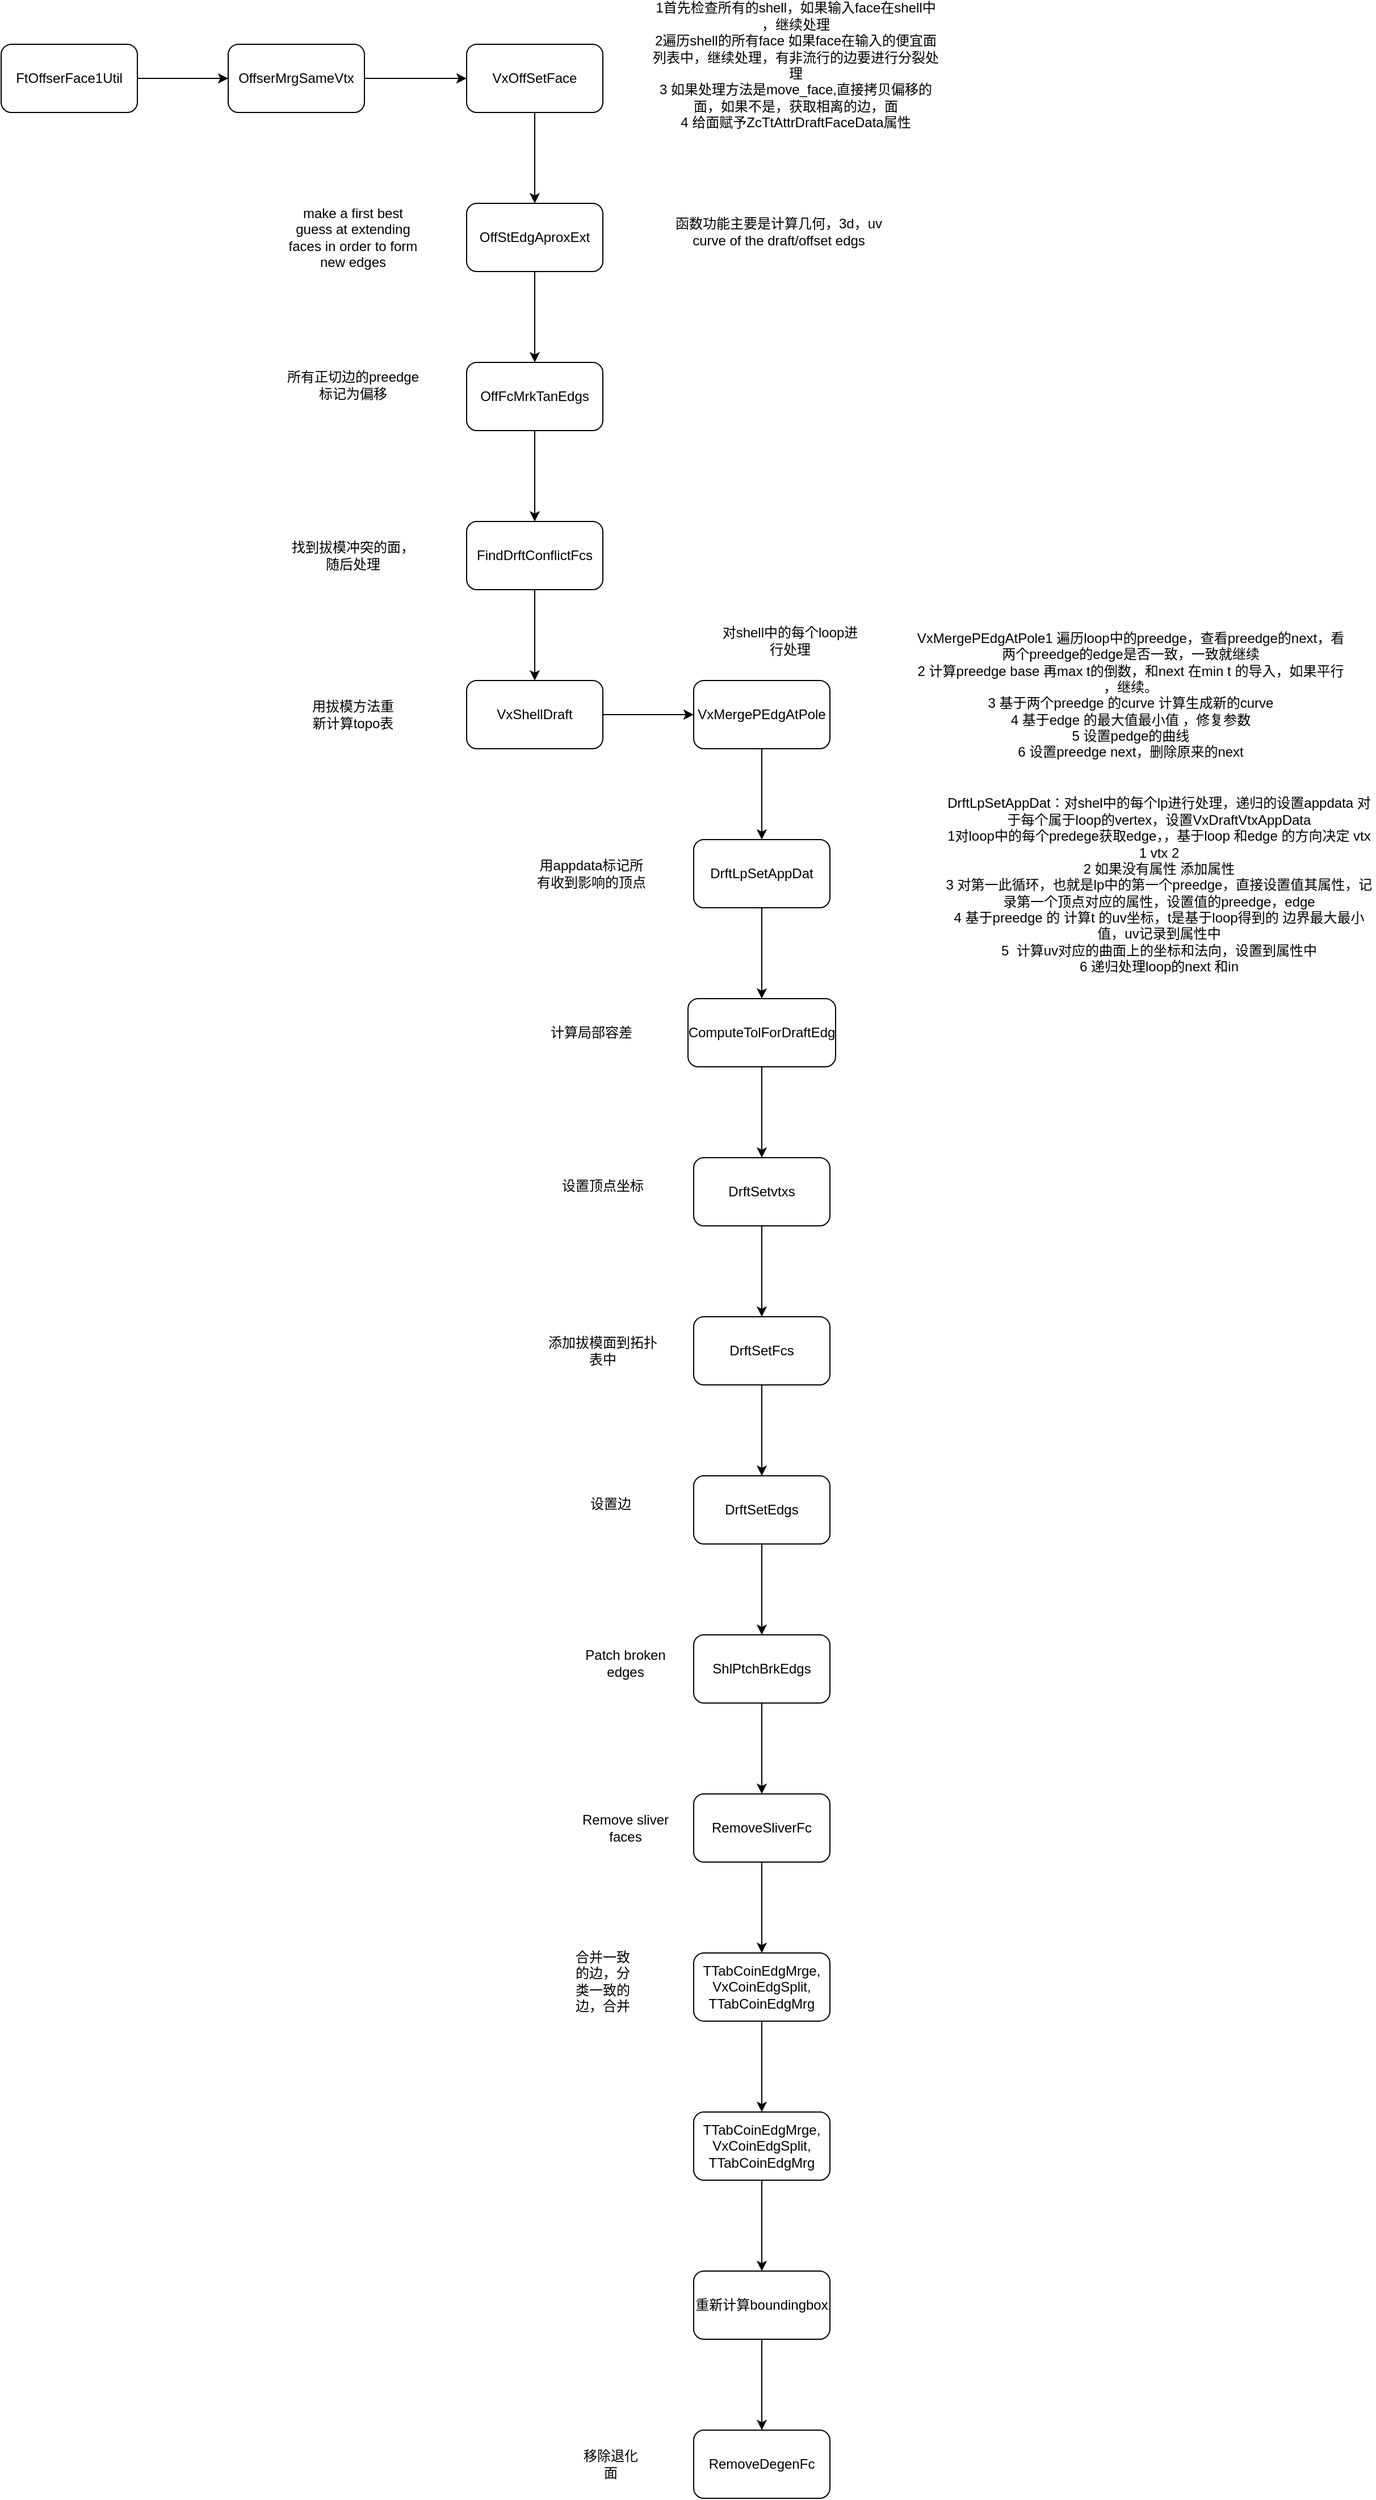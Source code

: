 <mxfile version="24.7.15">
  <diagram name="第 1 页" id="YE1NN4_8z4oJuWLOnsad">
    <mxGraphModel dx="1050" dy="618" grid="1" gridSize="10" guides="1" tooltips="1" connect="1" arrows="1" fold="1" page="1" pageScale="1" pageWidth="827" pageHeight="1169" math="0" shadow="0">
      <root>
        <mxCell id="0" />
        <mxCell id="1" parent="0" />
        <mxCell id="pQGIZ2C4_gywt-hOBK8q-5" value="" style="edgeStyle=orthogonalEdgeStyle;rounded=0;orthogonalLoop=1;jettySize=auto;html=1;" edge="1" parent="1" source="pQGIZ2C4_gywt-hOBK8q-1" target="pQGIZ2C4_gywt-hOBK8q-4">
          <mxGeometry relative="1" as="geometry" />
        </mxCell>
        <mxCell id="pQGIZ2C4_gywt-hOBK8q-1" value="FtOffserFace1Util" style="rounded=1;whiteSpace=wrap;html=1;" vertex="1" parent="1">
          <mxGeometry x="340" y="300" width="120" height="60" as="geometry" />
        </mxCell>
        <mxCell id="pQGIZ2C4_gywt-hOBK8q-7" value="" style="edgeStyle=orthogonalEdgeStyle;rounded=0;orthogonalLoop=1;jettySize=auto;html=1;" edge="1" parent="1" source="pQGIZ2C4_gywt-hOBK8q-4" target="pQGIZ2C4_gywt-hOBK8q-6">
          <mxGeometry relative="1" as="geometry" />
        </mxCell>
        <mxCell id="pQGIZ2C4_gywt-hOBK8q-4" value="OffserMrgSameVtx" style="rounded=1;whiteSpace=wrap;html=1;" vertex="1" parent="1">
          <mxGeometry x="540" y="300" width="120" height="60" as="geometry" />
        </mxCell>
        <mxCell id="pQGIZ2C4_gywt-hOBK8q-9" value="" style="edgeStyle=orthogonalEdgeStyle;rounded=0;orthogonalLoop=1;jettySize=auto;html=1;" edge="1" parent="1" source="pQGIZ2C4_gywt-hOBK8q-6" target="pQGIZ2C4_gywt-hOBK8q-8">
          <mxGeometry relative="1" as="geometry" />
        </mxCell>
        <mxCell id="pQGIZ2C4_gywt-hOBK8q-6" value="VxOffSetFace" style="rounded=1;whiteSpace=wrap;html=1;" vertex="1" parent="1">
          <mxGeometry x="750" y="300" width="120" height="60" as="geometry" />
        </mxCell>
        <mxCell id="pQGIZ2C4_gywt-hOBK8q-15" value="" style="edgeStyle=orthogonalEdgeStyle;rounded=0;orthogonalLoop=1;jettySize=auto;html=1;" edge="1" parent="1" source="pQGIZ2C4_gywt-hOBK8q-8" target="pQGIZ2C4_gywt-hOBK8q-14">
          <mxGeometry relative="1" as="geometry" />
        </mxCell>
        <mxCell id="pQGIZ2C4_gywt-hOBK8q-8" value="OffStEdgAproxExt" style="rounded=1;whiteSpace=wrap;html=1;" vertex="1" parent="1">
          <mxGeometry x="750" y="440" width="120" height="60" as="geometry" />
        </mxCell>
        <mxCell id="pQGIZ2C4_gywt-hOBK8q-11" value="1首先检查所有的shell，如果输入face在shell中 ，继续处理&lt;div&gt;2遍历shell的所有face 如果face在输入的便宜面列表中，继续处理，有非流行的边要进行分裂处理&lt;/div&gt;&lt;div&gt;3 如果处理方法是move_face,直接拷贝偏移的面，如果不是，获取相离的边，面&lt;/div&gt;&lt;div&gt;4 给面赋予ZcTtAttrDraftFaceData属性&lt;/div&gt;&lt;div&gt;&lt;br&gt;&lt;/div&gt;&lt;div&gt;&lt;br&gt;&lt;/div&gt;&lt;div&gt;&lt;br&gt;&lt;/div&gt;" style="text;html=1;align=center;verticalAlign=middle;whiteSpace=wrap;rounded=0;" vertex="1" parent="1">
          <mxGeometry x="910" y="300" width="260" height="80" as="geometry" />
        </mxCell>
        <mxCell id="pQGIZ2C4_gywt-hOBK8q-12" value="make a first best guess at extending faces in order to form new edges" style="text;html=1;align=center;verticalAlign=middle;whiteSpace=wrap;rounded=0;" vertex="1" parent="1">
          <mxGeometry x="590" y="455" width="120" height="30" as="geometry" />
        </mxCell>
        <mxCell id="pQGIZ2C4_gywt-hOBK8q-13" value="函数功能主要是计算几何，3d，uv curve of the draft/offset edgs" style="text;html=1;align=center;verticalAlign=middle;whiteSpace=wrap;rounded=0;" vertex="1" parent="1">
          <mxGeometry x="920" y="450" width="210" height="30" as="geometry" />
        </mxCell>
        <mxCell id="pQGIZ2C4_gywt-hOBK8q-18" value="" style="edgeStyle=orthogonalEdgeStyle;rounded=0;orthogonalLoop=1;jettySize=auto;html=1;" edge="1" parent="1" source="pQGIZ2C4_gywt-hOBK8q-14" target="pQGIZ2C4_gywt-hOBK8q-17">
          <mxGeometry relative="1" as="geometry" />
        </mxCell>
        <mxCell id="pQGIZ2C4_gywt-hOBK8q-14" value="OffFcMrkTanEdgs" style="rounded=1;whiteSpace=wrap;html=1;" vertex="1" parent="1">
          <mxGeometry x="750" y="580" width="120" height="60" as="geometry" />
        </mxCell>
        <mxCell id="pQGIZ2C4_gywt-hOBK8q-16" value="所有正切边的preedge标记为偏移" style="text;html=1;align=center;verticalAlign=middle;whiteSpace=wrap;rounded=0;" vertex="1" parent="1">
          <mxGeometry x="590" y="585" width="120" height="30" as="geometry" />
        </mxCell>
        <mxCell id="pQGIZ2C4_gywt-hOBK8q-21" value="" style="edgeStyle=orthogonalEdgeStyle;rounded=0;orthogonalLoop=1;jettySize=auto;html=1;" edge="1" parent="1" source="pQGIZ2C4_gywt-hOBK8q-17" target="pQGIZ2C4_gywt-hOBK8q-20">
          <mxGeometry relative="1" as="geometry" />
        </mxCell>
        <mxCell id="pQGIZ2C4_gywt-hOBK8q-17" value="FindDrftConflictFcs" style="rounded=1;whiteSpace=wrap;html=1;" vertex="1" parent="1">
          <mxGeometry x="750" y="720" width="120" height="60" as="geometry" />
        </mxCell>
        <mxCell id="pQGIZ2C4_gywt-hOBK8q-19" value="找到拔模冲突的面，随后处理" style="text;html=1;align=center;verticalAlign=middle;whiteSpace=wrap;rounded=0;" vertex="1" parent="1">
          <mxGeometry x="590" y="735" width="120" height="30" as="geometry" />
        </mxCell>
        <mxCell id="pQGIZ2C4_gywt-hOBK8q-24" value="" style="edgeStyle=orthogonalEdgeStyle;rounded=0;orthogonalLoop=1;jettySize=auto;html=1;" edge="1" parent="1" source="pQGIZ2C4_gywt-hOBK8q-20" target="pQGIZ2C4_gywt-hOBK8q-23">
          <mxGeometry relative="1" as="geometry" />
        </mxCell>
        <mxCell id="pQGIZ2C4_gywt-hOBK8q-20" value="VxShellDraft" style="rounded=1;whiteSpace=wrap;html=1;" vertex="1" parent="1">
          <mxGeometry x="750" y="860" width="120" height="60" as="geometry" />
        </mxCell>
        <mxCell id="pQGIZ2C4_gywt-hOBK8q-22" value="用拔模方法重新计算topo表" style="text;html=1;align=center;verticalAlign=middle;whiteSpace=wrap;rounded=0;" vertex="1" parent="1">
          <mxGeometry x="610" y="875" width="80" height="30" as="geometry" />
        </mxCell>
        <mxCell id="pQGIZ2C4_gywt-hOBK8q-27" value="" style="edgeStyle=orthogonalEdgeStyle;rounded=0;orthogonalLoop=1;jettySize=auto;html=1;" edge="1" parent="1" source="pQGIZ2C4_gywt-hOBK8q-23" target="pQGIZ2C4_gywt-hOBK8q-26">
          <mxGeometry relative="1" as="geometry" />
        </mxCell>
        <mxCell id="pQGIZ2C4_gywt-hOBK8q-23" value="VxMergePEdgAtPole" style="rounded=1;whiteSpace=wrap;html=1;" vertex="1" parent="1">
          <mxGeometry x="950" y="860" width="120" height="60" as="geometry" />
        </mxCell>
        <mxCell id="pQGIZ2C4_gywt-hOBK8q-25" value="对shell中的每个loop进行处理" style="text;html=1;align=center;verticalAlign=middle;whiteSpace=wrap;rounded=0;" vertex="1" parent="1">
          <mxGeometry x="970" y="810" width="130" height="30" as="geometry" />
        </mxCell>
        <mxCell id="pQGIZ2C4_gywt-hOBK8q-30" value="" style="edgeStyle=orthogonalEdgeStyle;rounded=0;orthogonalLoop=1;jettySize=auto;html=1;" edge="1" parent="1" source="pQGIZ2C4_gywt-hOBK8q-26" target="pQGIZ2C4_gywt-hOBK8q-29">
          <mxGeometry relative="1" as="geometry" />
        </mxCell>
        <mxCell id="pQGIZ2C4_gywt-hOBK8q-26" value="DrftLpSetAppDat" style="rounded=1;whiteSpace=wrap;html=1;" vertex="1" parent="1">
          <mxGeometry x="950" y="1000" width="120" height="60" as="geometry" />
        </mxCell>
        <mxCell id="pQGIZ2C4_gywt-hOBK8q-28" value="用appdata标记所有收到影响的顶点" style="text;html=1;align=center;verticalAlign=middle;whiteSpace=wrap;rounded=0;" vertex="1" parent="1">
          <mxGeometry x="810" y="1015" width="100" height="30" as="geometry" />
        </mxCell>
        <mxCell id="pQGIZ2C4_gywt-hOBK8q-33" value="" style="edgeStyle=orthogonalEdgeStyle;rounded=0;orthogonalLoop=1;jettySize=auto;html=1;" edge="1" parent="1" source="pQGIZ2C4_gywt-hOBK8q-29" target="pQGIZ2C4_gywt-hOBK8q-32">
          <mxGeometry relative="1" as="geometry" />
        </mxCell>
        <mxCell id="pQGIZ2C4_gywt-hOBK8q-29" value="ComputeTolForDraftEdg" style="rounded=1;whiteSpace=wrap;html=1;" vertex="1" parent="1">
          <mxGeometry x="945" y="1140" width="130" height="60" as="geometry" />
        </mxCell>
        <mxCell id="pQGIZ2C4_gywt-hOBK8q-31" value="计算局部容差" style="text;html=1;align=center;verticalAlign=middle;whiteSpace=wrap;rounded=0;" vertex="1" parent="1">
          <mxGeometry x="810" y="1155" width="100" height="30" as="geometry" />
        </mxCell>
        <mxCell id="pQGIZ2C4_gywt-hOBK8q-35" value="" style="edgeStyle=orthogonalEdgeStyle;rounded=0;orthogonalLoop=1;jettySize=auto;html=1;" edge="1" parent="1" source="pQGIZ2C4_gywt-hOBK8q-32" target="pQGIZ2C4_gywt-hOBK8q-34">
          <mxGeometry relative="1" as="geometry" />
        </mxCell>
        <mxCell id="pQGIZ2C4_gywt-hOBK8q-32" value="DrftSetvtxs" style="rounded=1;whiteSpace=wrap;html=1;" vertex="1" parent="1">
          <mxGeometry x="950" y="1280" width="120" height="60" as="geometry" />
        </mxCell>
        <mxCell id="pQGIZ2C4_gywt-hOBK8q-39" value="" style="edgeStyle=orthogonalEdgeStyle;rounded=0;orthogonalLoop=1;jettySize=auto;html=1;" edge="1" parent="1" source="pQGIZ2C4_gywt-hOBK8q-34" target="pQGIZ2C4_gywt-hOBK8q-38">
          <mxGeometry relative="1" as="geometry" />
        </mxCell>
        <mxCell id="pQGIZ2C4_gywt-hOBK8q-34" value="DrftSetFcs" style="rounded=1;whiteSpace=wrap;html=1;" vertex="1" parent="1">
          <mxGeometry x="950" y="1420" width="120" height="60" as="geometry" />
        </mxCell>
        <mxCell id="pQGIZ2C4_gywt-hOBK8q-36" value="设置顶点坐标" style="text;html=1;align=center;verticalAlign=middle;whiteSpace=wrap;rounded=0;" vertex="1" parent="1">
          <mxGeometry x="820" y="1290" width="100" height="30" as="geometry" />
        </mxCell>
        <mxCell id="pQGIZ2C4_gywt-hOBK8q-37" value="添加拔模面到拓扑表中" style="text;html=1;align=center;verticalAlign=middle;whiteSpace=wrap;rounded=0;" vertex="1" parent="1">
          <mxGeometry x="820" y="1435" width="100" height="30" as="geometry" />
        </mxCell>
        <mxCell id="pQGIZ2C4_gywt-hOBK8q-42" value="" style="edgeStyle=orthogonalEdgeStyle;rounded=0;orthogonalLoop=1;jettySize=auto;html=1;" edge="1" parent="1" source="pQGIZ2C4_gywt-hOBK8q-38" target="pQGIZ2C4_gywt-hOBK8q-41">
          <mxGeometry relative="1" as="geometry" />
        </mxCell>
        <mxCell id="pQGIZ2C4_gywt-hOBK8q-38" value="DrftSetEdgs" style="rounded=1;whiteSpace=wrap;html=1;" vertex="1" parent="1">
          <mxGeometry x="950" y="1560" width="120" height="60" as="geometry" />
        </mxCell>
        <mxCell id="pQGIZ2C4_gywt-hOBK8q-40" value="设置边" style="text;html=1;align=center;verticalAlign=middle;whiteSpace=wrap;rounded=0;" vertex="1" parent="1">
          <mxGeometry x="827" y="1570" width="100" height="30" as="geometry" />
        </mxCell>
        <mxCell id="pQGIZ2C4_gywt-hOBK8q-45" value="" style="edgeStyle=orthogonalEdgeStyle;rounded=0;orthogonalLoop=1;jettySize=auto;html=1;" edge="1" parent="1" source="pQGIZ2C4_gywt-hOBK8q-41" target="pQGIZ2C4_gywt-hOBK8q-44">
          <mxGeometry relative="1" as="geometry" />
        </mxCell>
        <mxCell id="pQGIZ2C4_gywt-hOBK8q-41" value="ShlPtchBrkEdgs" style="rounded=1;whiteSpace=wrap;html=1;" vertex="1" parent="1">
          <mxGeometry x="950" y="1700" width="120" height="60" as="geometry" />
        </mxCell>
        <mxCell id="pQGIZ2C4_gywt-hOBK8q-43" value="Patch broken edges" style="text;html=1;align=center;verticalAlign=middle;whiteSpace=wrap;rounded=0;" vertex="1" parent="1">
          <mxGeometry x="840" y="1710" width="100" height="30" as="geometry" />
        </mxCell>
        <mxCell id="pQGIZ2C4_gywt-hOBK8q-48" value="" style="edgeStyle=orthogonalEdgeStyle;rounded=0;orthogonalLoop=1;jettySize=auto;html=1;" edge="1" parent="1" source="pQGIZ2C4_gywt-hOBK8q-44" target="pQGIZ2C4_gywt-hOBK8q-47">
          <mxGeometry relative="1" as="geometry" />
        </mxCell>
        <mxCell id="pQGIZ2C4_gywt-hOBK8q-44" value="RemoveSliverFc" style="rounded=1;whiteSpace=wrap;html=1;" vertex="1" parent="1">
          <mxGeometry x="950" y="1840" width="120" height="60" as="geometry" />
        </mxCell>
        <mxCell id="pQGIZ2C4_gywt-hOBK8q-46" value="Remove sliver faces" style="text;html=1;align=center;verticalAlign=middle;whiteSpace=wrap;rounded=0;" vertex="1" parent="1">
          <mxGeometry x="840" y="1855" width="100" height="30" as="geometry" />
        </mxCell>
        <mxCell id="pQGIZ2C4_gywt-hOBK8q-51" value="" style="edgeStyle=orthogonalEdgeStyle;rounded=0;orthogonalLoop=1;jettySize=auto;html=1;" edge="1" parent="1" source="pQGIZ2C4_gywt-hOBK8q-47" target="pQGIZ2C4_gywt-hOBK8q-50">
          <mxGeometry relative="1" as="geometry" />
        </mxCell>
        <mxCell id="pQGIZ2C4_gywt-hOBK8q-47" value="TTabCoinEdgMrge,&lt;br&gt;VxCoinEdgSplit,&lt;br&gt;TTabCoinEdgMrg" style="rounded=1;whiteSpace=wrap;html=1;" vertex="1" parent="1">
          <mxGeometry x="950" y="1980" width="120" height="60" as="geometry" />
        </mxCell>
        <mxCell id="pQGIZ2C4_gywt-hOBK8q-49" value="合并一致的边，分类一致的边，合并" style="text;html=1;align=center;verticalAlign=middle;whiteSpace=wrap;rounded=0;" vertex="1" parent="1">
          <mxGeometry x="840" y="1990" width="60" height="30" as="geometry" />
        </mxCell>
        <mxCell id="pQGIZ2C4_gywt-hOBK8q-53" value="" style="edgeStyle=orthogonalEdgeStyle;rounded=0;orthogonalLoop=1;jettySize=auto;html=1;" edge="1" parent="1" source="pQGIZ2C4_gywt-hOBK8q-50" target="pQGIZ2C4_gywt-hOBK8q-52">
          <mxGeometry relative="1" as="geometry" />
        </mxCell>
        <mxCell id="pQGIZ2C4_gywt-hOBK8q-50" value="TTabCoinEdgMrge,&lt;br&gt;VxCoinEdgSplit,&lt;br&gt;TTabCoinEdgMrg" style="rounded=1;whiteSpace=wrap;html=1;" vertex="1" parent="1">
          <mxGeometry x="950" y="2120" width="120" height="60" as="geometry" />
        </mxCell>
        <mxCell id="pQGIZ2C4_gywt-hOBK8q-55" value="" style="edgeStyle=orthogonalEdgeStyle;rounded=0;orthogonalLoop=1;jettySize=auto;html=1;" edge="1" parent="1" source="pQGIZ2C4_gywt-hOBK8q-52" target="pQGIZ2C4_gywt-hOBK8q-54">
          <mxGeometry relative="1" as="geometry" />
        </mxCell>
        <mxCell id="pQGIZ2C4_gywt-hOBK8q-52" value="重新计算boundingbox" style="whiteSpace=wrap;html=1;rounded=1;" vertex="1" parent="1">
          <mxGeometry x="950" y="2260" width="120" height="60" as="geometry" />
        </mxCell>
        <mxCell id="pQGIZ2C4_gywt-hOBK8q-54" value="RemoveDegenFc" style="whiteSpace=wrap;html=1;rounded=1;" vertex="1" parent="1">
          <mxGeometry x="950" y="2400" width="120" height="60" as="geometry" />
        </mxCell>
        <mxCell id="pQGIZ2C4_gywt-hOBK8q-56" value="移除退化面" style="text;html=1;align=center;verticalAlign=middle;whiteSpace=wrap;rounded=0;" vertex="1" parent="1">
          <mxGeometry x="847" y="2415" width="60" height="30" as="geometry" />
        </mxCell>
        <mxCell id="pQGIZ2C4_gywt-hOBK8q-57" value="VxMergePEdgAtPole1 遍历loop中的preedge，查看preedge的next，看两个preedge的edge是否一致，一致就继续&lt;div&gt;2 计算preedge base 再max t的倒数，和next 在min t 的导入，如果平行 ，继续。&lt;/div&gt;&lt;div&gt;3 基于两个preedge 的curve 计算生成新的curve&lt;/div&gt;&lt;div&gt;4 基于edge 的最大值最小值 ，修复参数&lt;/div&gt;&lt;div&gt;5 设置pedge的曲线&lt;/div&gt;&lt;div&gt;6 设置preedge next，删除原来的next&lt;br&gt;&lt;div&gt;&lt;br&gt;&lt;/div&gt;&lt;/div&gt;" style="text;html=1;align=center;verticalAlign=middle;whiteSpace=wrap;rounded=0;" vertex="1" parent="1">
          <mxGeometry x="1140" y="820" width="390" height="120" as="geometry" />
        </mxCell>
        <mxCell id="pQGIZ2C4_gywt-hOBK8q-60" value="DrftLpSetAppDat：对shel中的每个lp进行处理，递归的设置appdata 对于每个属于loop的vertex，设置VxDraftVtxAppData&lt;div&gt;1对loop中的每个predege获取edge，，基于loop 和edge 的方向决定 vtx 1 vtx 2&lt;/div&gt;&lt;div&gt;2 如果没有属性 添加属性&lt;/div&gt;&lt;div&gt;3 对第一此循环，也就是lp中的第一个preedge，直接设置值其属性，记录第一个顶点对应的属性，设置值的preedge，edge&lt;/div&gt;&lt;div&gt;4 基于preedge 的 计算t 的uv坐标，t是基于loop得到的 边界最大最小值，uv记录到属性中&lt;/div&gt;&lt;div&gt;5&amp;nbsp; 计算uv对应的曲面上的坐标和法向，设置到属性中&lt;/div&gt;&lt;div&gt;6 递归处理loop的next 和in&lt;/div&gt;" style="text;html=1;align=center;verticalAlign=middle;whiteSpace=wrap;rounded=0;" vertex="1" parent="1">
          <mxGeometry x="1170" y="980" width="380" height="120" as="geometry" />
        </mxCell>
      </root>
    </mxGraphModel>
  </diagram>
</mxfile>
